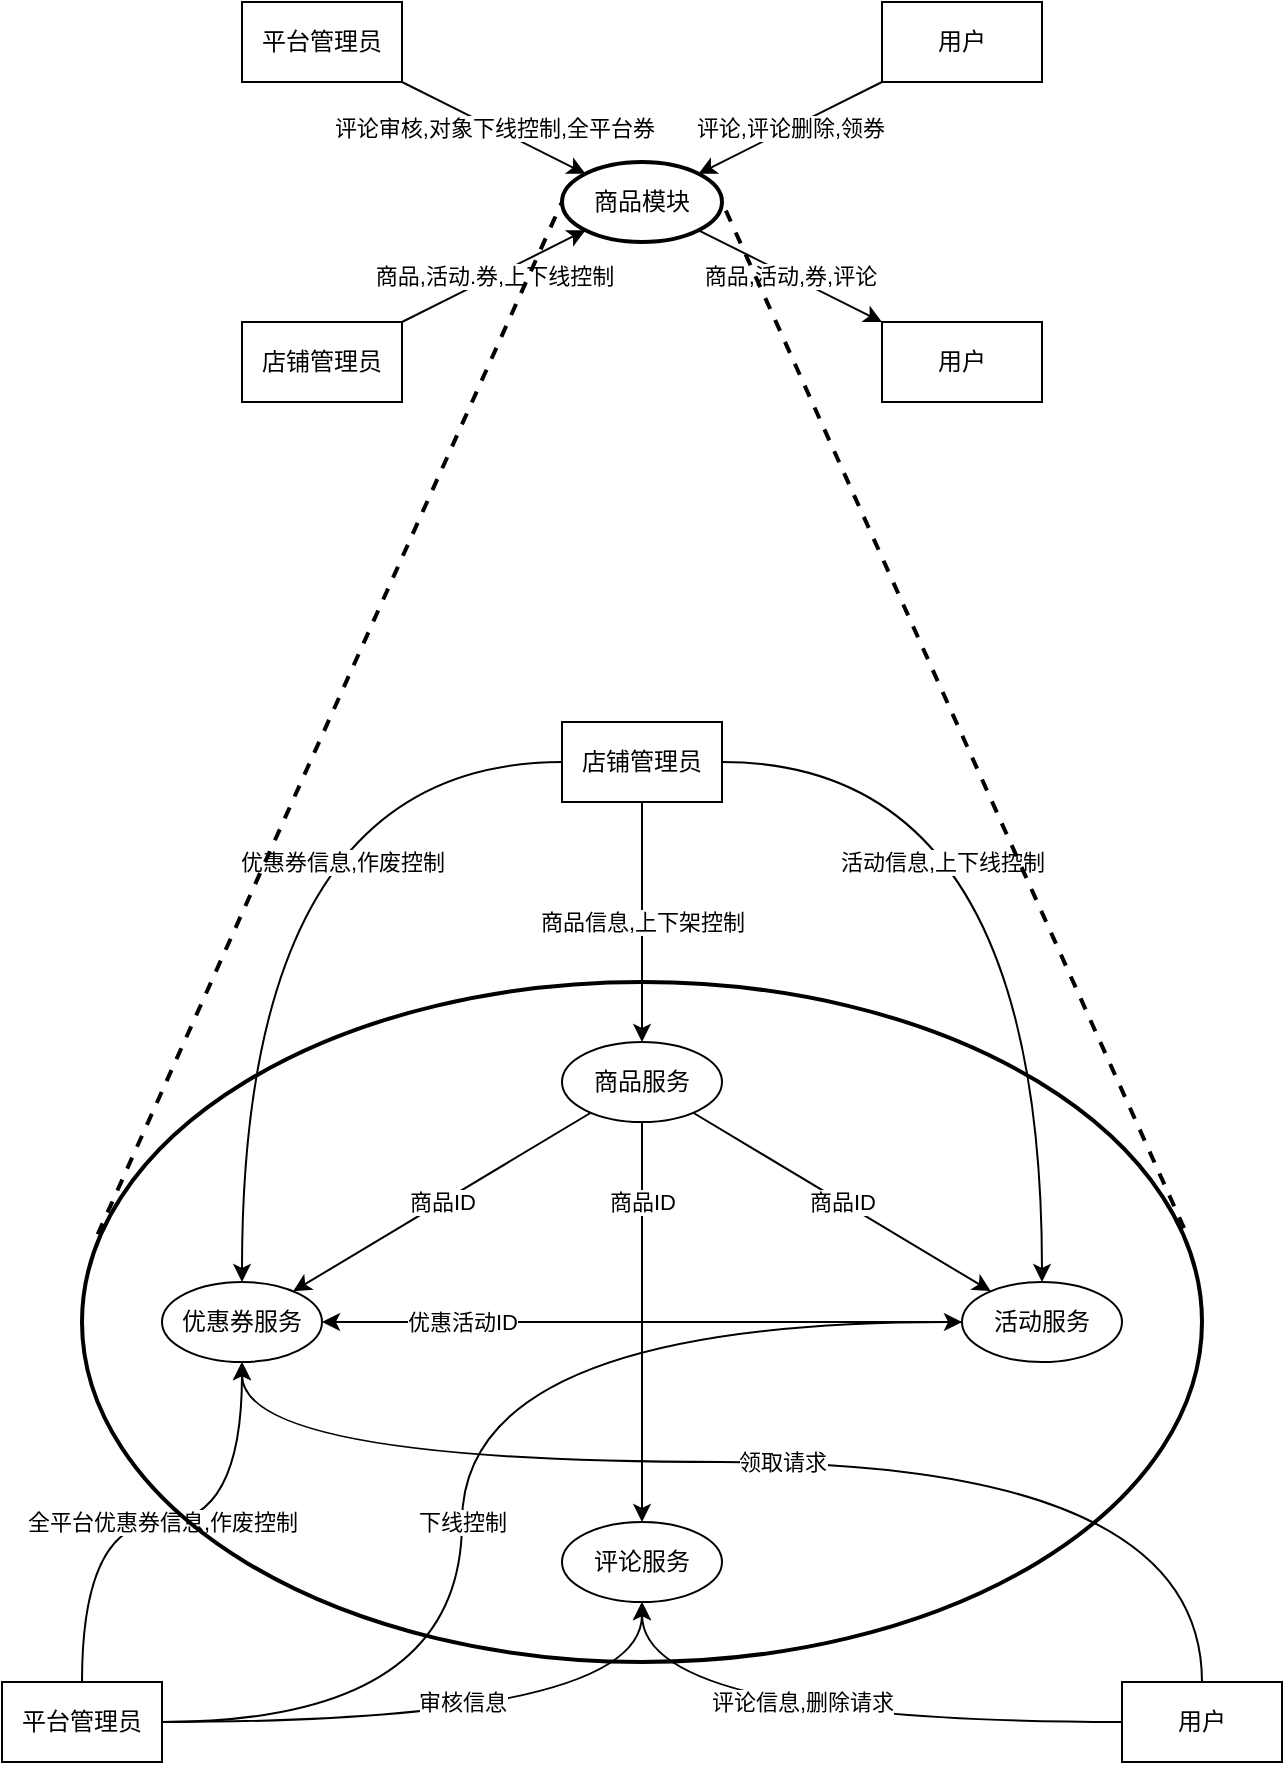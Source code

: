 <mxfile version="13.8.2" type="github">
  <diagram id="tlwxFYN7nEPO611R5yER" name="Page-1">
    <mxGraphModel dx="1662" dy="1167" grid="1" gridSize="10" guides="1" tooltips="1" connect="1" arrows="1" fold="1" page="1" pageScale="1" pageWidth="850" pageHeight="1100" math="0" shadow="0">
      <root>
        <mxCell id="0" />
        <mxCell id="1" parent="0" />
        <mxCell id="JlzYUt2903bJceBeCsOK-10" value="商品,活动,券,评论" style="edgeStyle=none;rounded=0;orthogonalLoop=1;jettySize=auto;html=1;" edge="1" parent="1" source="JlzYUt2903bJceBeCsOK-1" target="JlzYUt2903bJceBeCsOK-9">
          <mxGeometry relative="1" as="geometry" />
        </mxCell>
        <mxCell id="JlzYUt2903bJceBeCsOK-1" value="商品模块" style="ellipse;whiteSpace=wrap;html=1;strokeWidth=2;" vertex="1" parent="1">
          <mxGeometry x="360" y="120" width="80" height="40" as="geometry" />
        </mxCell>
        <mxCell id="JlzYUt2903bJceBeCsOK-8" value="评论,评论删除,领券" style="edgeStyle=none;rounded=0;orthogonalLoop=1;jettySize=auto;html=1;" edge="1" parent="1" source="JlzYUt2903bJceBeCsOK-2" target="JlzYUt2903bJceBeCsOK-1">
          <mxGeometry relative="1" as="geometry" />
        </mxCell>
        <mxCell id="JlzYUt2903bJceBeCsOK-2" value="用户" style="rounded=0;whiteSpace=wrap;html=1;" vertex="1" parent="1">
          <mxGeometry x="520" y="40" width="80" height="40" as="geometry" />
        </mxCell>
        <mxCell id="JlzYUt2903bJceBeCsOK-6" value="评论审核,对象下线控制,全平台券" style="rounded=0;orthogonalLoop=1;jettySize=auto;html=1;" edge="1" parent="1" source="JlzYUt2903bJceBeCsOK-4" target="JlzYUt2903bJceBeCsOK-1">
          <mxGeometry relative="1" as="geometry" />
        </mxCell>
        <mxCell id="JlzYUt2903bJceBeCsOK-4" value="平台管理员" style="rounded=0;whiteSpace=wrap;html=1;" vertex="1" parent="1">
          <mxGeometry x="200" y="40" width="80" height="40" as="geometry" />
        </mxCell>
        <mxCell id="JlzYUt2903bJceBeCsOK-7" value="商品,活动.券,上下线控制" style="edgeStyle=none;rounded=0;orthogonalLoop=1;jettySize=auto;html=1;" edge="1" parent="1" source="JlzYUt2903bJceBeCsOK-5" target="JlzYUt2903bJceBeCsOK-1">
          <mxGeometry relative="1" as="geometry" />
        </mxCell>
        <mxCell id="JlzYUt2903bJceBeCsOK-5" value="店铺管理员" style="rounded=0;whiteSpace=wrap;html=1;" vertex="1" parent="1">
          <mxGeometry x="200" y="200" width="80" height="40" as="geometry" />
        </mxCell>
        <mxCell id="JlzYUt2903bJceBeCsOK-9" value="用户" style="rounded=0;whiteSpace=wrap;html=1;" vertex="1" parent="1">
          <mxGeometry x="520" y="200" width="80" height="40" as="geometry" />
        </mxCell>
        <mxCell id="JlzYUt2903bJceBeCsOK-22" value="商品ID" style="rounded=0;orthogonalLoop=1;jettySize=auto;html=1;" edge="1" parent="1" source="JlzYUt2903bJceBeCsOK-11" target="JlzYUt2903bJceBeCsOK-13">
          <mxGeometry relative="1" as="geometry" />
        </mxCell>
        <mxCell id="JlzYUt2903bJceBeCsOK-30" value="商品ID" style="edgeStyle=orthogonalEdgeStyle;curved=1;rounded=0;orthogonalLoop=1;jettySize=auto;html=1;" edge="1" parent="1" source="JlzYUt2903bJceBeCsOK-11" target="JlzYUt2903bJceBeCsOK-12">
          <mxGeometry x="-0.6" relative="1" as="geometry">
            <mxPoint as="offset" />
          </mxGeometry>
        </mxCell>
        <mxCell id="JlzYUt2903bJceBeCsOK-31" value="商品ID" style="rounded=0;orthogonalLoop=1;jettySize=auto;html=1;" edge="1" parent="1" source="JlzYUt2903bJceBeCsOK-11" target="JlzYUt2903bJceBeCsOK-14">
          <mxGeometry relative="1" as="geometry" />
        </mxCell>
        <mxCell id="JlzYUt2903bJceBeCsOK-11" value="商品服务" style="ellipse;whiteSpace=wrap;html=1;" vertex="1" parent="1">
          <mxGeometry x="360" y="560" width="80" height="40" as="geometry" />
        </mxCell>
        <mxCell id="JlzYUt2903bJceBeCsOK-12" value="评论服务" style="ellipse;whiteSpace=wrap;html=1;" vertex="1" parent="1">
          <mxGeometry x="360" y="800" width="80" height="40" as="geometry" />
        </mxCell>
        <mxCell id="JlzYUt2903bJceBeCsOK-23" value="优惠活动ID" style="edgeStyle=none;rounded=0;orthogonalLoop=1;jettySize=auto;html=1;" edge="1" parent="1" source="JlzYUt2903bJceBeCsOK-13" target="JlzYUt2903bJceBeCsOK-14">
          <mxGeometry x="0.562" relative="1" as="geometry">
            <mxPoint as="offset" />
          </mxGeometry>
        </mxCell>
        <mxCell id="JlzYUt2903bJceBeCsOK-13" value="活动服务" style="ellipse;whiteSpace=wrap;html=1;" vertex="1" parent="1">
          <mxGeometry x="560" y="680" width="80" height="40" as="geometry" />
        </mxCell>
        <mxCell id="JlzYUt2903bJceBeCsOK-14" value="优惠券服务" style="ellipse;whiteSpace=wrap;html=1;" vertex="1" parent="1">
          <mxGeometry x="160" y="680" width="80" height="40" as="geometry" />
        </mxCell>
        <mxCell id="JlzYUt2903bJceBeCsOK-26" value="评论信息,删除请求" style="edgeStyle=orthogonalEdgeStyle;curved=1;rounded=0;orthogonalLoop=1;jettySize=auto;html=1;" edge="1" parent="1" source="JlzYUt2903bJceBeCsOK-15" target="JlzYUt2903bJceBeCsOK-12">
          <mxGeometry x="0.067" y="-10" relative="1" as="geometry">
            <mxPoint as="offset" />
          </mxGeometry>
        </mxCell>
        <mxCell id="JlzYUt2903bJceBeCsOK-29" value="领取请求" style="edgeStyle=orthogonalEdgeStyle;curved=1;rounded=0;orthogonalLoop=1;jettySize=auto;html=1;" edge="1" parent="1" source="JlzYUt2903bJceBeCsOK-15" target="JlzYUt2903bJceBeCsOK-14">
          <mxGeometry relative="1" as="geometry">
            <Array as="points">
              <mxPoint x="680" y="770" />
              <mxPoint x="200" y="770" />
            </Array>
          </mxGeometry>
        </mxCell>
        <mxCell id="JlzYUt2903bJceBeCsOK-15" value="用户" style="rounded=0;whiteSpace=wrap;html=1;" vertex="1" parent="1">
          <mxGeometry x="640" y="880" width="80" height="40" as="geometry" />
        </mxCell>
        <mxCell id="JlzYUt2903bJceBeCsOK-18" value="商品信息,上下架控制" style="edgeStyle=orthogonalEdgeStyle;rounded=0;orthogonalLoop=1;jettySize=auto;html=1;curved=1;" edge="1" parent="1" source="JlzYUt2903bJceBeCsOK-16" target="JlzYUt2903bJceBeCsOK-11">
          <mxGeometry relative="1" as="geometry">
            <Array as="points">
              <mxPoint x="400" y="500" />
              <mxPoint x="400" y="500" />
            </Array>
          </mxGeometry>
        </mxCell>
        <mxCell id="JlzYUt2903bJceBeCsOK-21" value="活动信息,上下线控制" style="edgeStyle=orthogonalEdgeStyle;curved=1;rounded=0;orthogonalLoop=1;jettySize=auto;html=1;" edge="1" parent="1" source="JlzYUt2903bJceBeCsOK-16" target="JlzYUt2903bJceBeCsOK-13">
          <mxGeometry x="-0.476" y="-50" relative="1" as="geometry">
            <mxPoint as="offset" />
          </mxGeometry>
        </mxCell>
        <mxCell id="JlzYUt2903bJceBeCsOK-24" value="优惠券信息,作废控制" style="edgeStyle=orthogonalEdgeStyle;rounded=0;orthogonalLoop=1;jettySize=auto;html=1;curved=1;" edge="1" parent="1" source="JlzYUt2903bJceBeCsOK-16" target="JlzYUt2903bJceBeCsOK-14">
          <mxGeometry x="-0.476" y="50" relative="1" as="geometry">
            <mxPoint as="offset" />
          </mxGeometry>
        </mxCell>
        <mxCell id="JlzYUt2903bJceBeCsOK-16" value="店铺管理员" style="rounded=0;whiteSpace=wrap;html=1;" vertex="1" parent="1">
          <mxGeometry x="360" y="400" width="80" height="40" as="geometry" />
        </mxCell>
        <mxCell id="JlzYUt2903bJceBeCsOK-25" value="审核信息" style="edgeStyle=orthogonalEdgeStyle;curved=1;rounded=0;orthogonalLoop=1;jettySize=auto;html=1;" edge="1" parent="1" source="JlzYUt2903bJceBeCsOK-17" target="JlzYUt2903bJceBeCsOK-12">
          <mxGeometry y="10" relative="1" as="geometry">
            <mxPoint as="offset" />
          </mxGeometry>
        </mxCell>
        <mxCell id="JlzYUt2903bJceBeCsOK-27" value="全平台优惠券信息,作废控制" style="edgeStyle=orthogonalEdgeStyle;curved=1;rounded=0;orthogonalLoop=1;jettySize=auto;html=1;" edge="1" parent="1" source="JlzYUt2903bJceBeCsOK-17" target="JlzYUt2903bJceBeCsOK-14">
          <mxGeometry relative="1" as="geometry" />
        </mxCell>
        <mxCell id="JlzYUt2903bJceBeCsOK-28" value="下线控制" style="edgeStyle=orthogonalEdgeStyle;curved=1;rounded=0;orthogonalLoop=1;jettySize=auto;html=1;" edge="1" parent="1" source="JlzYUt2903bJceBeCsOK-17" target="JlzYUt2903bJceBeCsOK-13">
          <mxGeometry x="-0.167" relative="1" as="geometry">
            <Array as="points">
              <mxPoint x="310" y="900" />
              <mxPoint x="310" y="700" />
            </Array>
            <mxPoint as="offset" />
          </mxGeometry>
        </mxCell>
        <mxCell id="JlzYUt2903bJceBeCsOK-17" value="平台管理员" style="rounded=0;whiteSpace=wrap;html=1;" vertex="1" parent="1">
          <mxGeometry x="80" y="880" width="80" height="40" as="geometry" />
        </mxCell>
        <mxCell id="JlzYUt2903bJceBeCsOK-32" value="" style="ellipse;whiteSpace=wrap;html=1;fillColor=none;strokeWidth=2;" vertex="1" parent="1">
          <mxGeometry x="120" y="530" width="560" height="340" as="geometry" />
        </mxCell>
        <mxCell id="JlzYUt2903bJceBeCsOK-33" value="" style="endArrow=none;html=1;entryX=0;entryY=0.5;entryDx=0;entryDy=0;exitX=0.014;exitY=0.371;exitDx=0;exitDy=0;exitPerimeter=0;strokeWidth=2;dashed=1;" edge="1" parent="1" source="JlzYUt2903bJceBeCsOK-32" target="JlzYUt2903bJceBeCsOK-1">
          <mxGeometry width="50" height="50" relative="1" as="geometry">
            <mxPoint x="70" y="420" as="sourcePoint" />
            <mxPoint x="120" y="370" as="targetPoint" />
          </mxGeometry>
        </mxCell>
        <mxCell id="JlzYUt2903bJceBeCsOK-34" value="" style="endArrow=none;html=1;entryX=1;entryY=0.5;entryDx=0;entryDy=0;exitX=0.984;exitY=0.362;exitDx=0;exitDy=0;exitPerimeter=0;strokeWidth=2;dashed=1;" edge="1" parent="1" source="JlzYUt2903bJceBeCsOK-32" target="JlzYUt2903bJceBeCsOK-1">
          <mxGeometry width="50" height="50" relative="1" as="geometry">
            <mxPoint x="137.84" y="666.14" as="sourcePoint" />
            <mxPoint x="370" y="150" as="targetPoint" />
          </mxGeometry>
        </mxCell>
      </root>
    </mxGraphModel>
  </diagram>
</mxfile>
